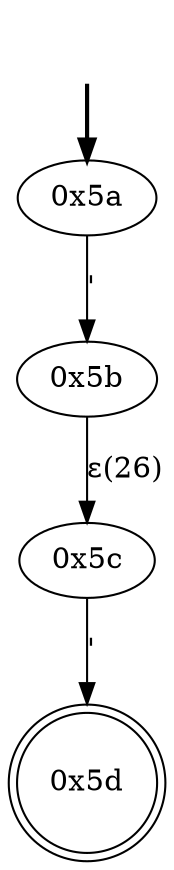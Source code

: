 digraph {
	fake [style=invisible]
	"0x5a" [root=true]
	"0x5b"
	"0x5c"
	"0x5d" [shape=doublecircle]
	fake -> "0x5a" [style=bold]
	"0x5a" -> "0x5b" [label="'"]
	"0x5c" -> "0x5d" [label="'"]
	"0x5b" -> "0x5c" [label="ε(26)"]
}
